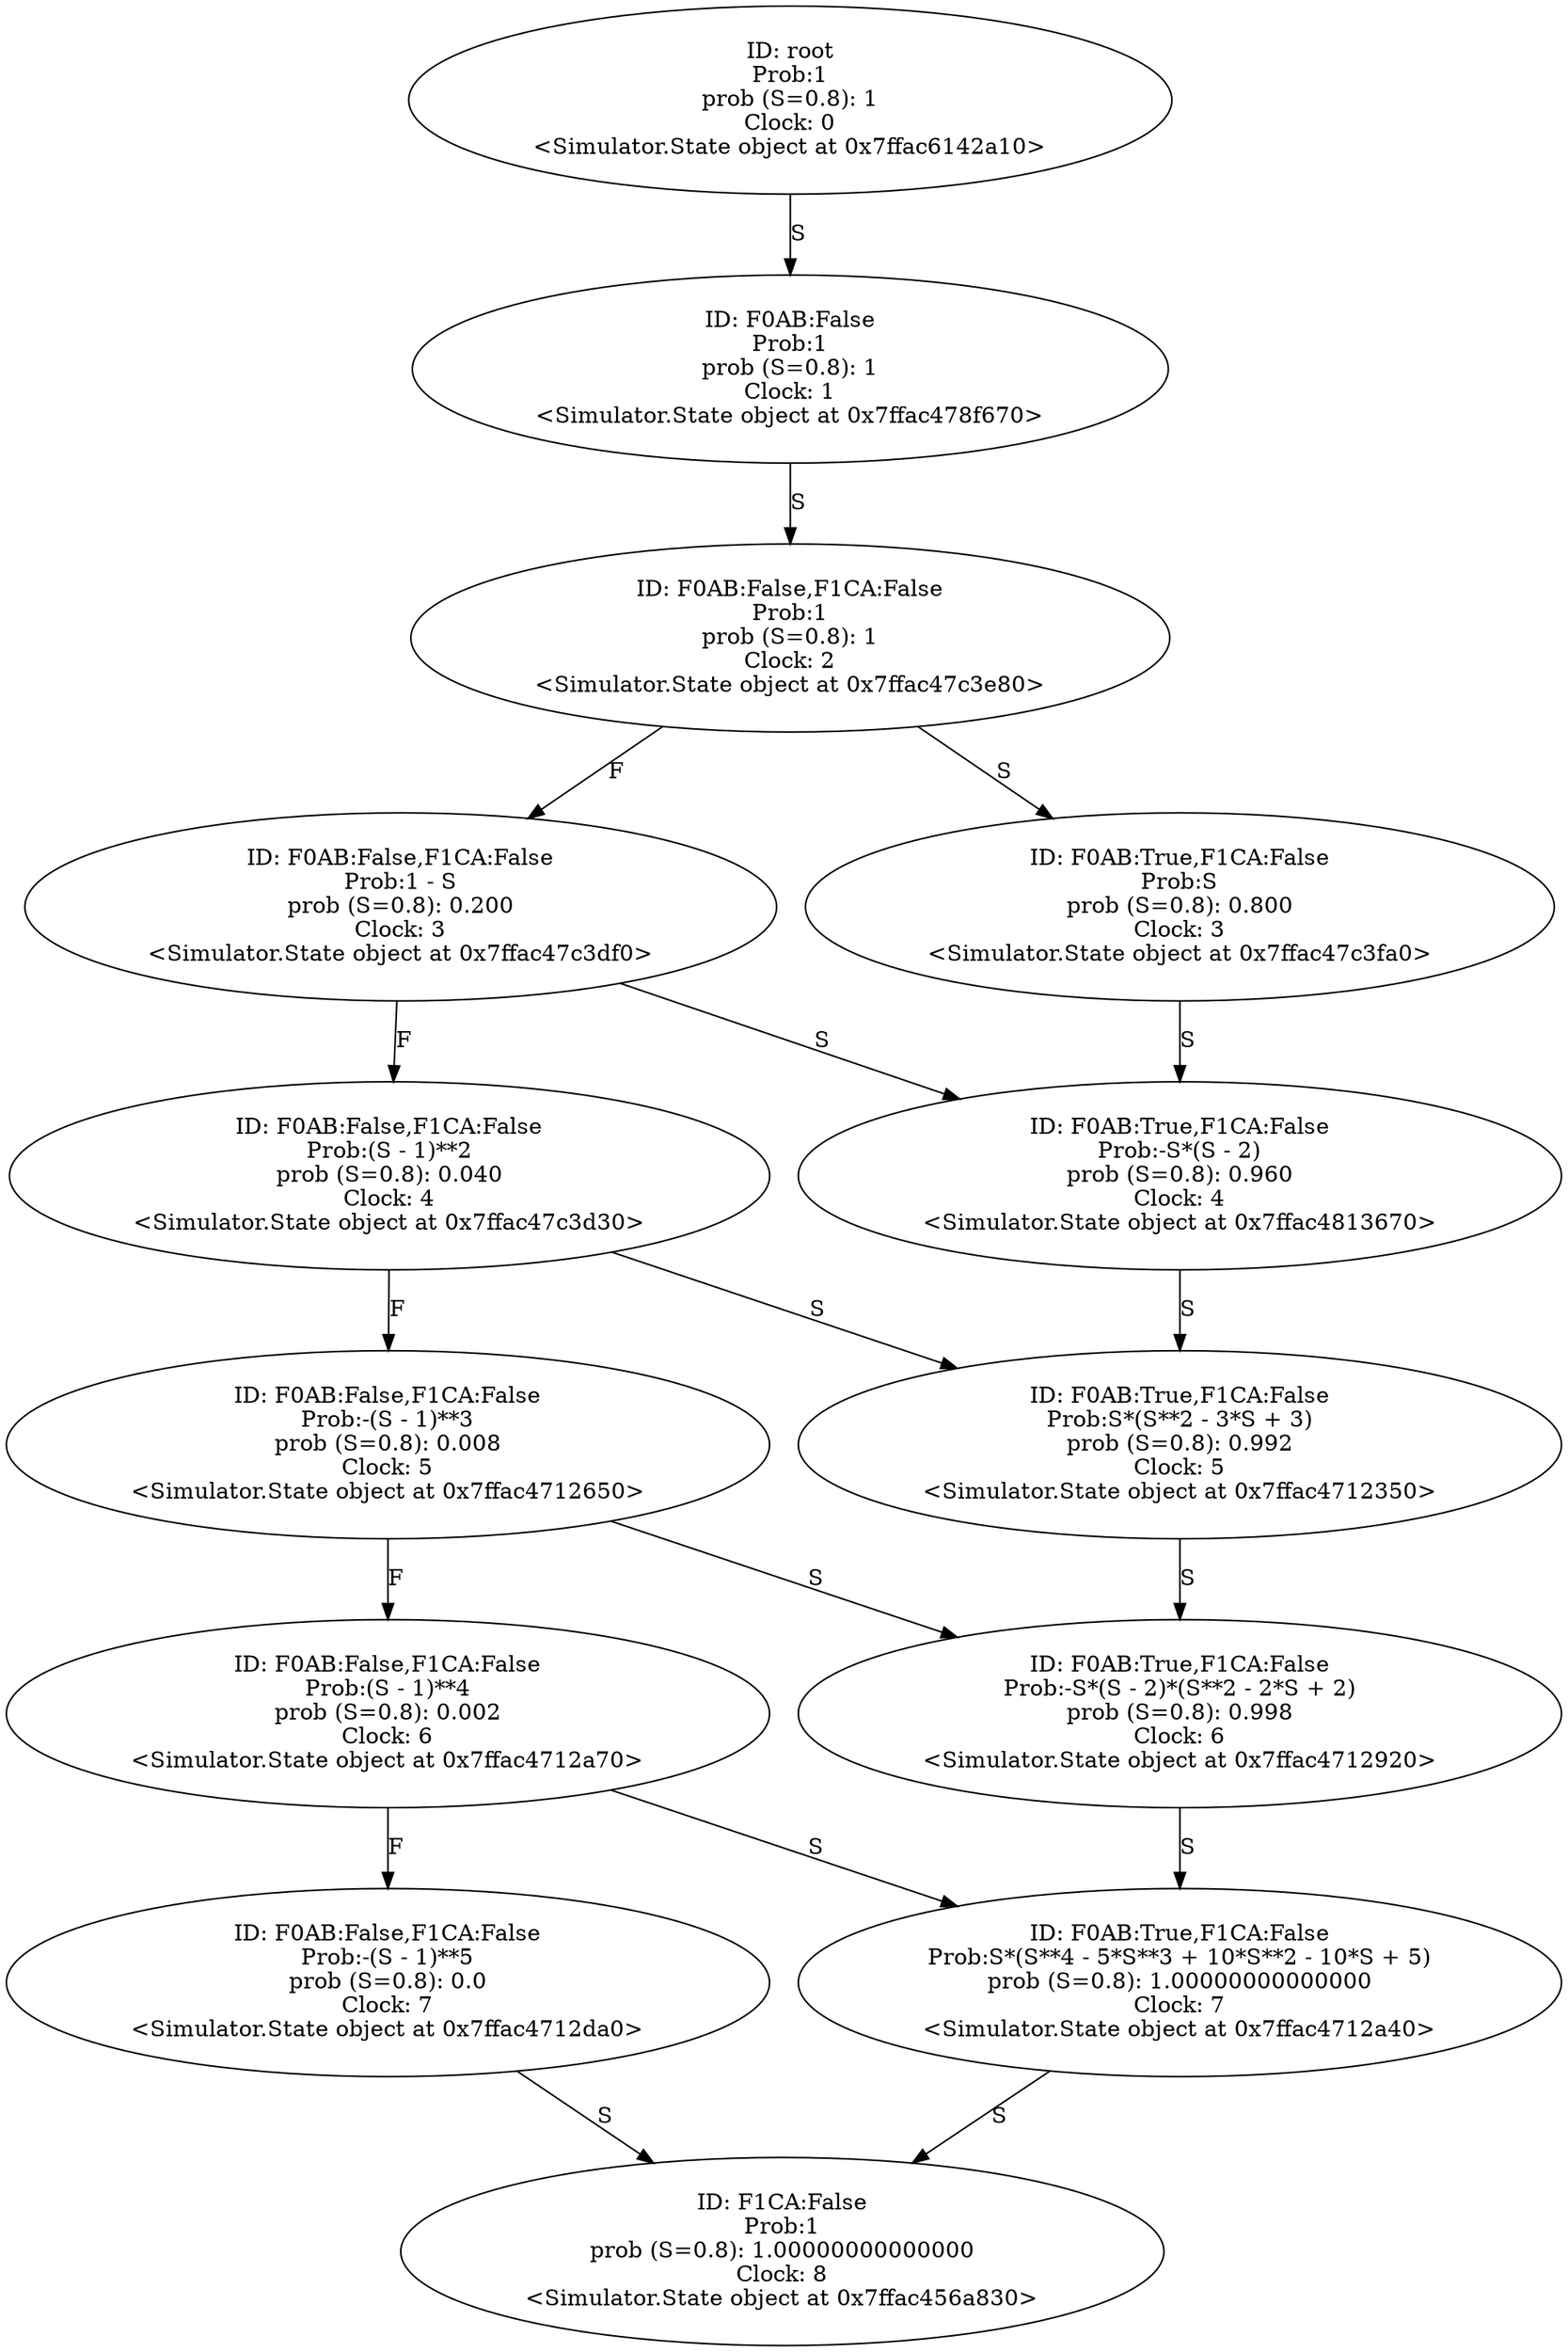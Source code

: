 digraph "./Output/Simple_loop.wrp" {
	<Simulator.State object at 0x7ffac6142a10> [label="ID: root
Prob:1
prob (S=0.8): 1
Clock: 0
<Simulator.State object at 0x7ffac6142a10>"]
	<Simulator.State object at 0x7ffac6142a10> -> <Simulator.State object at 0x7ffac478f670> [label=S]
	<Simulator.State object at 0x7ffac478f670> [label="ID: F0AB:False
Prob:1
prob (S=0.8): 1
Clock: 1
<Simulator.State object at 0x7ffac478f670>"]
	<Simulator.State object at 0x7ffac478f670> -> <Simulator.State object at 0x7ffac47c3e80> [label=S]
	<Simulator.State object at 0x7ffac47c3e80> [label="ID: F0AB:False,F1CA:False
Prob:1
prob (S=0.8): 1
Clock: 2
<Simulator.State object at 0x7ffac47c3e80>"]
	<Simulator.State object at 0x7ffac47c3e80> -> <Simulator.State object at 0x7ffac47c3df0> [label=F]
	<Simulator.State object at 0x7ffac47c3e80> -> <Simulator.State object at 0x7ffac47c3fa0> [label=S]
	<Simulator.State object at 0x7ffac47c3df0> [label="ID: F0AB:False,F1CA:False
Prob:1 - S
prob (S=0.8): 0.200
Clock: 3
<Simulator.State object at 0x7ffac47c3df0>"]
	<Simulator.State object at 0x7ffac47c3df0> -> <Simulator.State object at 0x7ffac47c3d30> [label=F]
	<Simulator.State object at 0x7ffac47c3df0> -> <Simulator.State object at 0x7ffac4813670> [label=S]
	<Simulator.State object at 0x7ffac47c3fa0> [label="ID: F0AB:True,F1CA:False
Prob:S
prob (S=0.8): 0.800
Clock: 3
<Simulator.State object at 0x7ffac47c3fa0>"]
	<Simulator.State object at 0x7ffac47c3fa0> -> <Simulator.State object at 0x7ffac4813670> [label=S]
	<Simulator.State object at 0x7ffac47c3d30> [label="ID: F0AB:False,F1CA:False
Prob:(S - 1)**2
prob (S=0.8): 0.040
Clock: 4
<Simulator.State object at 0x7ffac47c3d30>"]
	<Simulator.State object at 0x7ffac47c3d30> -> <Simulator.State object at 0x7ffac4712650> [label=F]
	<Simulator.State object at 0x7ffac47c3d30> -> <Simulator.State object at 0x7ffac4712350> [label=S]
	<Simulator.State object at 0x7ffac4813670> [label="ID: F0AB:True,F1CA:False
Prob:-S*(S - 2)
prob (S=0.8): 0.960
Clock: 4
<Simulator.State object at 0x7ffac4813670>"]
	<Simulator.State object at 0x7ffac4813670> -> <Simulator.State object at 0x7ffac4712350> [label=S]
	<Simulator.State object at 0x7ffac4712650> [label="ID: F0AB:False,F1CA:False
Prob:-(S - 1)**3
prob (S=0.8): 0.008
Clock: 5
<Simulator.State object at 0x7ffac4712650>"]
	<Simulator.State object at 0x7ffac4712650> -> <Simulator.State object at 0x7ffac4712a70> [label=F]
	<Simulator.State object at 0x7ffac4712650> -> <Simulator.State object at 0x7ffac4712920> [label=S]
	<Simulator.State object at 0x7ffac4712350> [label="ID: F0AB:True,F1CA:False
Prob:S*(S**2 - 3*S + 3)
prob (S=0.8): 0.992
Clock: 5
<Simulator.State object at 0x7ffac4712350>"]
	<Simulator.State object at 0x7ffac4712350> -> <Simulator.State object at 0x7ffac4712920> [label=S]
	<Simulator.State object at 0x7ffac4712a70> [label="ID: F0AB:False,F1CA:False
Prob:(S - 1)**4
prob (S=0.8): 0.002
Clock: 6
<Simulator.State object at 0x7ffac4712a70>"]
	<Simulator.State object at 0x7ffac4712a70> -> <Simulator.State object at 0x7ffac4712da0> [label=F]
	<Simulator.State object at 0x7ffac4712a70> -> <Simulator.State object at 0x7ffac4712a40> [label=S]
	<Simulator.State object at 0x7ffac4712920> [label="ID: F0AB:True,F1CA:False
Prob:-S*(S - 2)*(S**2 - 2*S + 2)
prob (S=0.8): 0.998
Clock: 6
<Simulator.State object at 0x7ffac4712920>"]
	<Simulator.State object at 0x7ffac4712920> -> <Simulator.State object at 0x7ffac4712a40> [label=S]
	<Simulator.State object at 0x7ffac4712da0> [label="ID: F0AB:False,F1CA:False
Prob:-(S - 1)**5
prob (S=0.8): 0.0
Clock: 7
<Simulator.State object at 0x7ffac4712da0>"]
	<Simulator.State object at 0x7ffac4712da0> -> <Simulator.State object at 0x7ffac456a830> [label=S]
	<Simulator.State object at 0x7ffac4712a40> [label="ID: F0AB:True,F1CA:False
Prob:S*(S**4 - 5*S**3 + 10*S**2 - 10*S + 5)
prob (S=0.8): 1.00000000000000
Clock: 7
<Simulator.State object at 0x7ffac4712a40>"]
	<Simulator.State object at 0x7ffac4712a40> -> <Simulator.State object at 0x7ffac456a830> [label=S]
	<Simulator.State object at 0x7ffac456a830> [label="ID: F1CA:False
Prob:1
prob (S=0.8): 1.00000000000000
Clock: 8
<Simulator.State object at 0x7ffac456a830>"]
}

